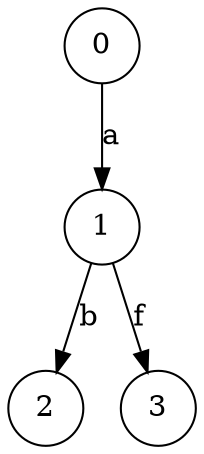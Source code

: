 digraph {
  node [shape=circle];
  0 -> 1 [label="a"];
  1 -> 2 [label="b"];
  1 -> 3 [label="f"];
}
